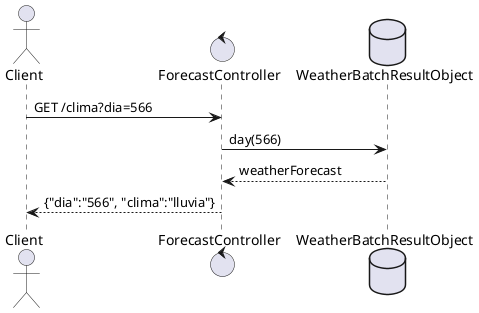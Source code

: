 @startuml

actor Client as C

control ForecastController as FC

database WeatherBatchResultObject as SSDAO

C -> FC :GET /clima?dia=566

FC -> SSDAO : day(566)

SSDAO --> FC :weatherForecast

FC --> C : {"dia":"566", "clima":"lluvia"}


@enduml